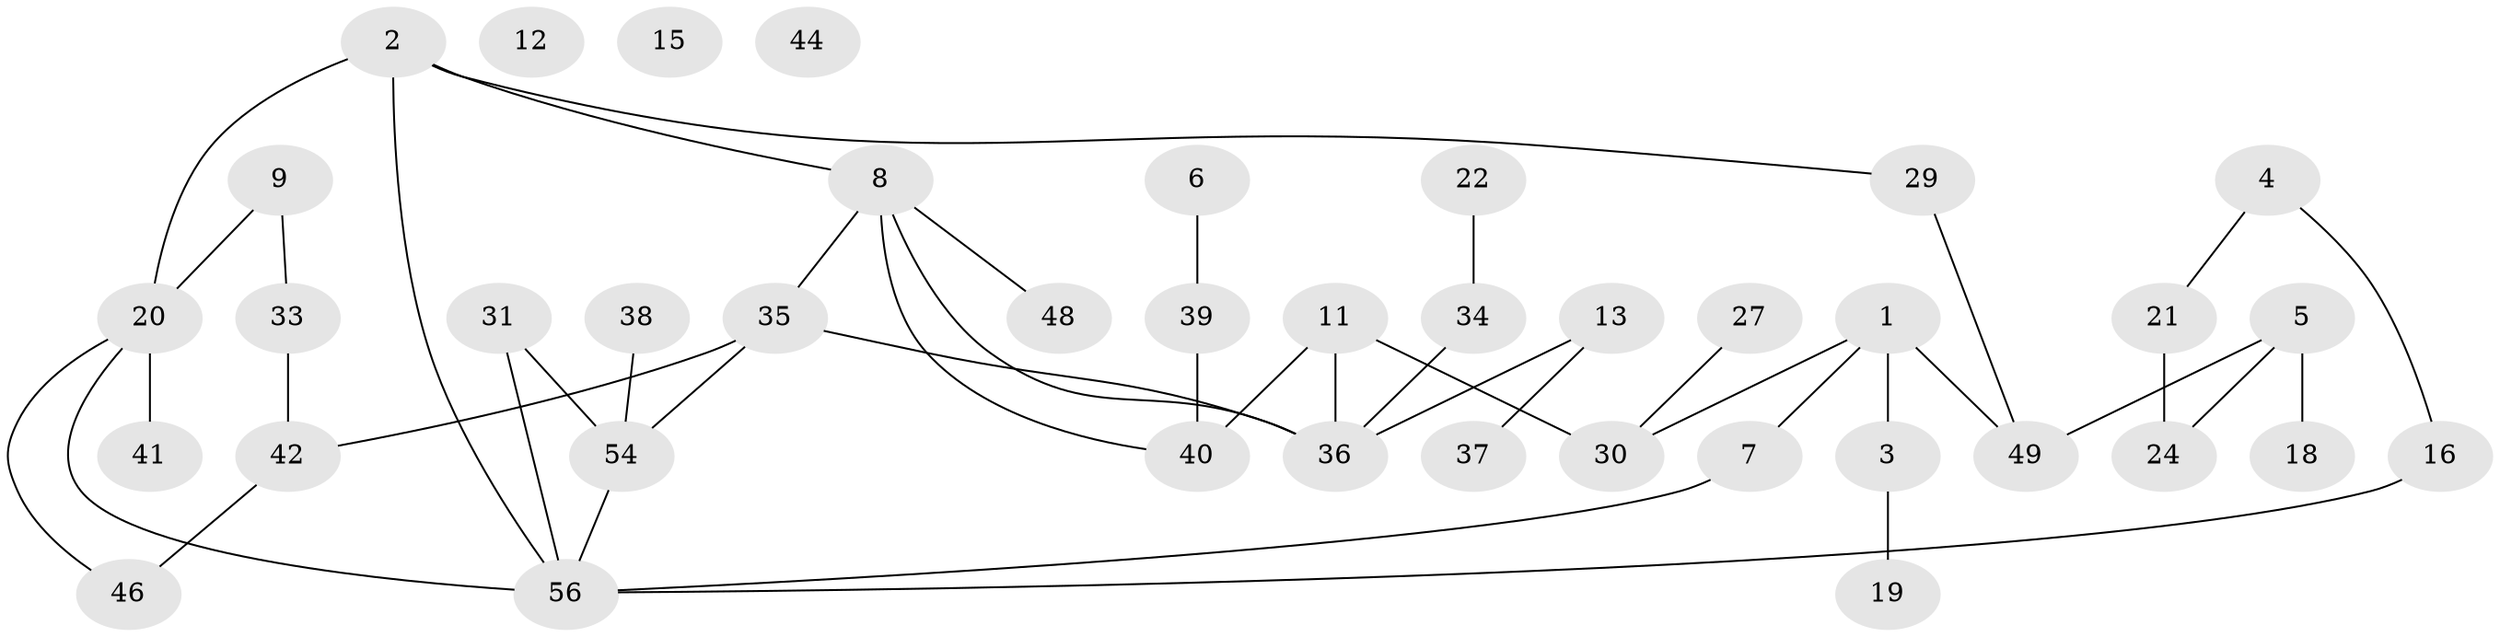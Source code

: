 // Generated by graph-tools (version 1.1) at 2025/23/03/03/25 07:23:28]
// undirected, 40 vertices, 46 edges
graph export_dot {
graph [start="1"]
  node [color=gray90,style=filled];
  1 [super="+10"];
  2;
  3;
  4 [super="+28"];
  5 [super="+14"];
  6 [super="+55"];
  7 [super="+26"];
  8 [super="+32"];
  9 [super="+23"];
  11 [super="+17"];
  12;
  13 [super="+25"];
  15;
  16;
  18;
  19;
  20 [super="+52"];
  21 [super="+43"];
  22;
  24;
  27;
  29;
  30 [super="+50"];
  31;
  33;
  34;
  35;
  36 [super="+45"];
  37;
  38;
  39;
  40 [super="+47"];
  41;
  42 [super="+51"];
  44;
  46;
  48;
  49 [super="+53"];
  54 [super="+57"];
  56 [super="+58"];
  1 -- 30;
  1 -- 3;
  1 -- 49;
  1 -- 7;
  2 -- 20 [weight=2];
  2 -- 29;
  2 -- 56;
  2 -- 8;
  3 -- 19;
  4 -- 21;
  4 -- 16;
  5 -- 18;
  5 -- 24;
  5 -- 49;
  6 -- 39;
  7 -- 56;
  8 -- 48;
  8 -- 35;
  8 -- 40;
  8 -- 36;
  9 -- 20;
  9 -- 33;
  11 -- 30;
  11 -- 40;
  11 -- 36;
  13 -- 37;
  13 -- 36;
  16 -- 56;
  20 -- 56;
  20 -- 41;
  20 -- 46;
  21 -- 24;
  22 -- 34;
  27 -- 30;
  29 -- 49;
  31 -- 56;
  31 -- 54;
  33 -- 42;
  34 -- 36;
  35 -- 36;
  35 -- 42;
  35 -- 54;
  38 -- 54;
  39 -- 40;
  42 -- 46;
  54 -- 56;
}
